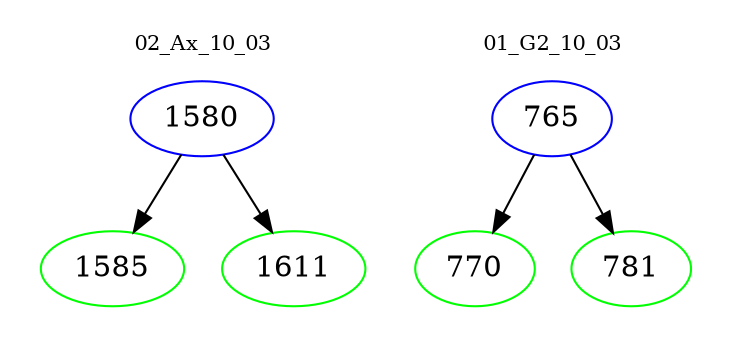 digraph{
subgraph cluster_0 {
color = white
label = "02_Ax_10_03";
fontsize=10;
T0_1580 [label="1580", color="blue"]
T0_1580 -> T0_1585 [color="black"]
T0_1585 [label="1585", color="green"]
T0_1580 -> T0_1611 [color="black"]
T0_1611 [label="1611", color="green"]
}
subgraph cluster_1 {
color = white
label = "01_G2_10_03";
fontsize=10;
T1_765 [label="765", color="blue"]
T1_765 -> T1_770 [color="black"]
T1_770 [label="770", color="green"]
T1_765 -> T1_781 [color="black"]
T1_781 [label="781", color="green"]
}
}
